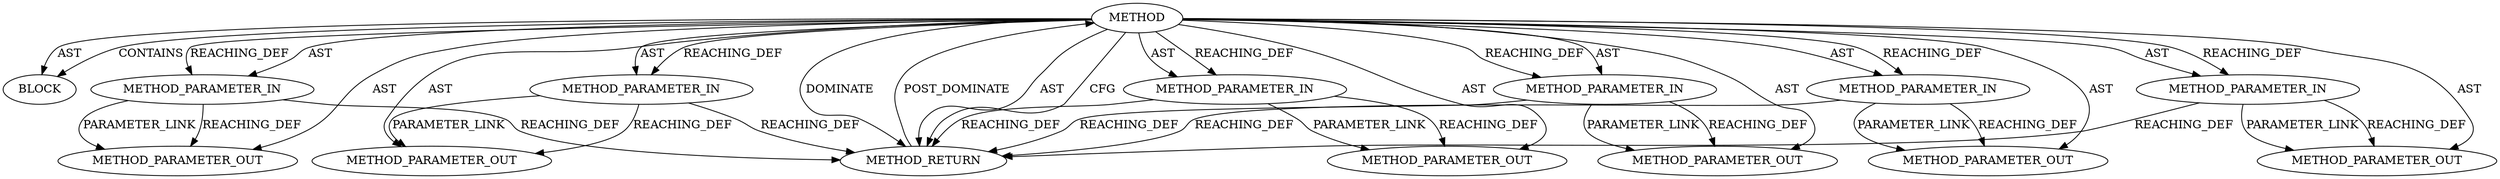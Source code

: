 digraph {
  25313 [label=BLOCK ORDER=1 ARGUMENT_INDEX=1 CODE="<empty>" TYPE_FULL_NAME="ANY"]
  25306 [label=METHOD AST_PARENT_TYPE="NAMESPACE_BLOCK" AST_PARENT_FULL_NAME="<global>" ORDER=0 CODE="<empty>" FULL_NAME="RSA_verify" IS_EXTERNAL=true FILENAME="<empty>" SIGNATURE="" NAME="RSA_verify"]
  25314 [label=METHOD_RETURN ORDER=2 CODE="RET" TYPE_FULL_NAME="ANY" EVALUATION_STRATEGY="BY_VALUE"]
  27132 [label=METHOD_PARAMETER_OUT ORDER=6 CODE="p6" IS_VARIADIC=false TYPE_FULL_NAME="ANY" EVALUATION_STRATEGY="BY_VALUE" INDEX=6 NAME="p6"]
  27129 [label=METHOD_PARAMETER_OUT ORDER=3 CODE="p3" IS_VARIADIC=false TYPE_FULL_NAME="ANY" EVALUATION_STRATEGY="BY_VALUE" INDEX=3 NAME="p3"]
  27128 [label=METHOD_PARAMETER_OUT ORDER=2 CODE="p2" IS_VARIADIC=false TYPE_FULL_NAME="ANY" EVALUATION_STRATEGY="BY_VALUE" INDEX=2 NAME="p2"]
  25309 [label=METHOD_PARAMETER_IN ORDER=3 CODE="p3" IS_VARIADIC=false TYPE_FULL_NAME="ANY" EVALUATION_STRATEGY="BY_VALUE" INDEX=3 NAME="p3"]
  25308 [label=METHOD_PARAMETER_IN ORDER=2 CODE="p2" IS_VARIADIC=false TYPE_FULL_NAME="ANY" EVALUATION_STRATEGY="BY_VALUE" INDEX=2 NAME="p2"]
  27131 [label=METHOD_PARAMETER_OUT ORDER=5 CODE="p5" IS_VARIADIC=false TYPE_FULL_NAME="ANY" EVALUATION_STRATEGY="BY_VALUE" INDEX=5 NAME="p5"]
  25307 [label=METHOD_PARAMETER_IN ORDER=1 CODE="p1" IS_VARIADIC=false TYPE_FULL_NAME="ANY" EVALUATION_STRATEGY="BY_VALUE" INDEX=1 NAME="p1"]
  27130 [label=METHOD_PARAMETER_OUT ORDER=4 CODE="p4" IS_VARIADIC=false TYPE_FULL_NAME="ANY" EVALUATION_STRATEGY="BY_VALUE" INDEX=4 NAME="p4"]
  25311 [label=METHOD_PARAMETER_IN ORDER=5 CODE="p5" IS_VARIADIC=false TYPE_FULL_NAME="ANY" EVALUATION_STRATEGY="BY_VALUE" INDEX=5 NAME="p5"]
  25312 [label=METHOD_PARAMETER_IN ORDER=6 CODE="p6" IS_VARIADIC=false TYPE_FULL_NAME="ANY" EVALUATION_STRATEGY="BY_VALUE" INDEX=6 NAME="p6"]
  25310 [label=METHOD_PARAMETER_IN ORDER=4 CODE="p4" IS_VARIADIC=false TYPE_FULL_NAME="ANY" EVALUATION_STRATEGY="BY_VALUE" INDEX=4 NAME="p4"]
  27127 [label=METHOD_PARAMETER_OUT ORDER=1 CODE="p1" IS_VARIADIC=false TYPE_FULL_NAME="ANY" EVALUATION_STRATEGY="BY_VALUE" INDEX=1 NAME="p1"]
  25312 -> 27132 [label=PARAMETER_LINK ]
  25309 -> 25314 [label=REACHING_DEF VARIABLE="p3"]
  25310 -> 27130 [label=PARAMETER_LINK ]
  25306 -> 27129 [label=AST ]
  25306 -> 25314 [label=DOMINATE ]
  25306 -> 25308 [label=AST ]
  25306 -> 27130 [label=AST ]
  25310 -> 27130 [label=REACHING_DEF VARIABLE="p4"]
  25306 -> 25308 [label=REACHING_DEF VARIABLE=""]
  25306 -> 25311 [label=REACHING_DEF VARIABLE=""]
  25308 -> 27128 [label=PARAMETER_LINK ]
  25314 -> 25306 [label=POST_DOMINATE ]
  25307 -> 27127 [label=PARAMETER_LINK ]
  25306 -> 27132 [label=AST ]
  25306 -> 27131 [label=AST ]
  25309 -> 27129 [label=REACHING_DEF VARIABLE="p3"]
  25306 -> 25313 [label=AST ]
  25308 -> 25314 [label=REACHING_DEF VARIABLE="p2"]
  25311 -> 27131 [label=REACHING_DEF VARIABLE="p5"]
  25306 -> 25312 [label=REACHING_DEF VARIABLE=""]
  25307 -> 27127 [label=REACHING_DEF VARIABLE="p1"]
  25306 -> 27127 [label=AST ]
  25312 -> 25314 [label=REACHING_DEF VARIABLE="p6"]
  25306 -> 25309 [label=REACHING_DEF VARIABLE=""]
  25306 -> 25309 [label=AST ]
  25306 -> 27128 [label=AST ]
  25311 -> 25314 [label=REACHING_DEF VARIABLE="p5"]
  25307 -> 25314 [label=REACHING_DEF VARIABLE="p1"]
  25309 -> 27129 [label=PARAMETER_LINK ]
  25311 -> 27131 [label=PARAMETER_LINK ]
  25310 -> 25314 [label=REACHING_DEF VARIABLE="p4"]
  25306 -> 25312 [label=AST ]
  25306 -> 25314 [label=AST ]
  25308 -> 27128 [label=REACHING_DEF VARIABLE="p2"]
  25306 -> 25314 [label=CFG ]
  25306 -> 25311 [label=AST ]
  25306 -> 25313 [label=CONTAINS ]
  25306 -> 25310 [label=REACHING_DEF VARIABLE=""]
  25306 -> 25307 [label=AST ]
  25312 -> 27132 [label=REACHING_DEF VARIABLE="p6"]
  25306 -> 25307 [label=REACHING_DEF VARIABLE=""]
  25306 -> 25310 [label=AST ]
}
